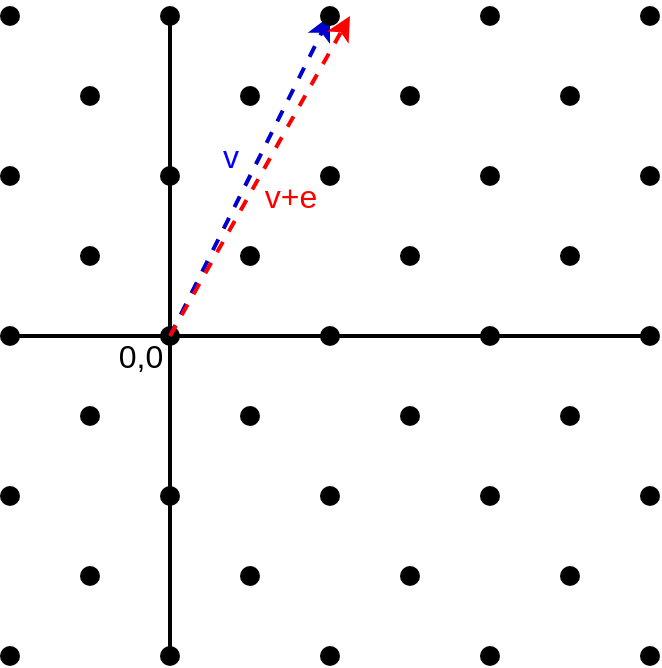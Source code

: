 <mxfile version="20.3.0" type="device"><diagram id="_iHOkT2fiAcmrgHSCfdE" name="Page-1"><mxGraphModel dx="813" dy="517" grid="1" gridSize="10" guides="1" tooltips="1" connect="1" arrows="1" fold="1" page="1" pageScale="1" pageWidth="850" pageHeight="1100" math="0" shadow="0"><root><mxCell id="0"/><mxCell id="1" parent="0"/><mxCell id="G9qjgdYH6hECVBbhBWNw-12" value="" style="shape=ellipse;fillColor=#000000;strokeColor=none;html=1;sketch=0;strokeWidth=2;" parent="1" vertex="1"><mxGeometry x="315" y="475" width="10" height="10" as="geometry"/></mxCell><mxCell id="G9qjgdYH6hECVBbhBWNw-13" value="" style="shape=ellipse;fillColor=#000000;strokeColor=none;html=1;sketch=0;strokeWidth=2;" parent="1" vertex="1"><mxGeometry x="275" y="435" width="10" height="10" as="geometry"/></mxCell><mxCell id="G9qjgdYH6hECVBbhBWNw-14" value="" style="shape=ellipse;fillColor=#000000;strokeColor=none;html=1;sketch=0;strokeWidth=2;" parent="1" vertex="1"><mxGeometry x="355" y="515" width="10" height="10" as="geometry"/></mxCell><mxCell id="G9qjgdYH6hECVBbhBWNw-15" value="" style="shape=ellipse;fillColor=#000000;strokeColor=none;html=1;sketch=0;strokeWidth=2;" parent="1" vertex="1"><mxGeometry x="355" y="435" width="10" height="10" as="geometry"/></mxCell><mxCell id="G9qjgdYH6hECVBbhBWNw-17" value="" style="shape=ellipse;fillColor=#000000;strokeColor=none;html=1;sketch=0;strokeWidth=2;" parent="1" vertex="1"><mxGeometry x="395" y="475" width="10" height="10" as="geometry"/></mxCell><mxCell id="G9qjgdYH6hECVBbhBWNw-110" value="" style="shape=ellipse;fillColor=#000000;strokeColor=none;html=1;sketch=0;strokeWidth=2;" parent="1" vertex="1"><mxGeometry x="515" y="515" width="10" height="10" as="geometry"/></mxCell><mxCell id="G9qjgdYH6hECVBbhBWNw-111" value="" style="shape=ellipse;fillColor=#000000;strokeColor=none;html=1;sketch=0;strokeWidth=2;" parent="1" vertex="1"><mxGeometry x="475" y="475" width="10" height="10" as="geometry"/></mxCell><mxCell id="G9qjgdYH6hECVBbhBWNw-112" value="" style="shape=ellipse;fillColor=#000000;strokeColor=none;html=1;sketch=0;strokeWidth=2;" parent="1" vertex="1"><mxGeometry x="555" y="555" width="10" height="10" as="geometry"/></mxCell><mxCell id="G9qjgdYH6hECVBbhBWNw-113" value="" style="shape=ellipse;fillColor=#000000;strokeColor=none;html=1;sketch=0;strokeWidth=2;" parent="1" vertex="1"><mxGeometry x="555" y="475" width="10" height="10" as="geometry"/></mxCell><mxCell id="G9qjgdYH6hECVBbhBWNw-114" value="" style="shape=ellipse;fillColor=#000000;strokeColor=none;html=1;sketch=0;strokeWidth=2;" parent="1" vertex="1"><mxGeometry x="515" y="435" width="10" height="10" as="geometry"/></mxCell><mxCell id="G9qjgdYH6hECVBbhBWNw-115" value="" style="shape=ellipse;fillColor=#000000;strokeColor=none;html=1;sketch=0;strokeWidth=2;" parent="1" vertex="1"><mxGeometry x="595" y="515" width="10" height="10" as="geometry"/></mxCell><mxCell id="G9qjgdYH6hECVBbhBWNw-116" value="" style="shape=ellipse;fillColor=#000000;strokeColor=none;html=1;sketch=0;strokeWidth=2;" parent="1" vertex="1"><mxGeometry x="435" y="595" width="10" height="10" as="geometry"/></mxCell><mxCell id="G9qjgdYH6hECVBbhBWNw-117" value="" style="shape=ellipse;fillColor=#000000;strokeColor=none;html=1;sketch=0;strokeWidth=2;" parent="1" vertex="1"><mxGeometry x="395" y="555" width="10" height="10" as="geometry"/></mxCell><mxCell id="G9qjgdYH6hECVBbhBWNw-118" value="" style="shape=ellipse;fillColor=#000000;strokeColor=none;html=1;sketch=0;strokeWidth=2;" parent="1" vertex="1"><mxGeometry x="475" y="635" width="10" height="10" as="geometry"/></mxCell><mxCell id="G9qjgdYH6hECVBbhBWNw-119" value="" style="shape=ellipse;fillColor=#000000;strokeColor=none;html=1;sketch=0;strokeWidth=2;" parent="1" vertex="1"><mxGeometry x="475" y="555" width="10" height="10" as="geometry"/></mxCell><mxCell id="G9qjgdYH6hECVBbhBWNw-120" value="" style="shape=ellipse;fillColor=#000000;strokeColor=none;html=1;sketch=0;strokeWidth=2;" parent="1" vertex="1"><mxGeometry x="435" y="515" width="10" height="10" as="geometry"/></mxCell><mxCell id="G9qjgdYH6hECVBbhBWNw-121" value="" style="shape=ellipse;fillColor=#000000;strokeColor=none;html=1;sketch=0;strokeWidth=2;" parent="1" vertex="1"><mxGeometry x="515" y="595" width="10" height="10" as="geometry"/></mxCell><mxCell id="G9qjgdYH6hECVBbhBWNw-124" value="" style="shape=ellipse;fillColor=#000000;strokeColor=none;html=1;sketch=0;strokeWidth=2;" parent="1" vertex="1"><mxGeometry x="275" y="595" width="10" height="10" as="geometry"/></mxCell><mxCell id="G9qjgdYH6hECVBbhBWNw-125" value="" style="shape=ellipse;fillColor=#000000;strokeColor=none;html=1;sketch=0;strokeWidth=2;" parent="1" vertex="1"><mxGeometry x="275" y="515" width="10" height="10" as="geometry"/></mxCell><mxCell id="G9qjgdYH6hECVBbhBWNw-127" value="" style="shape=ellipse;fillColor=#000000;strokeColor=none;html=1;sketch=0;strokeWidth=2;" parent="1" vertex="1"><mxGeometry x="315" y="555" width="10" height="10" as="geometry"/></mxCell><mxCell id="G9qjgdYH6hECVBbhBWNw-134" value="" style="shape=ellipse;fillColor=#000000;strokeColor=none;html=1;sketch=0;strokeWidth=2;" parent="1" vertex="1"><mxGeometry x="355" y="675" width="10" height="10" as="geometry"/></mxCell><mxCell id="G9qjgdYH6hECVBbhBWNw-135" value="" style="shape=ellipse;fillColor=#000000;strokeColor=none;html=1;sketch=0;strokeWidth=2;" parent="1" vertex="1"><mxGeometry x="315" y="635" width="10" height="10" as="geometry"/></mxCell><mxCell id="G9qjgdYH6hECVBbhBWNw-136" value="" style="shape=ellipse;fillColor=#000000;strokeColor=none;html=1;sketch=0;strokeWidth=2;" parent="1" vertex="1"><mxGeometry x="395" y="715" width="10" height="10" as="geometry"/></mxCell><mxCell id="G9qjgdYH6hECVBbhBWNw-137" value="" style="shape=ellipse;fillColor=#000000;strokeColor=none;html=1;sketch=0;strokeWidth=2;" parent="1" vertex="1"><mxGeometry x="395" y="635" width="10" height="10" as="geometry"/></mxCell><mxCell id="G9qjgdYH6hECVBbhBWNw-138" value="" style="shape=ellipse;fillColor=#000000;strokeColor=none;html=1;sketch=0;strokeWidth=2;" parent="1" vertex="1"><mxGeometry x="355" y="595" width="10" height="10" as="geometry"/></mxCell><mxCell id="G9qjgdYH6hECVBbhBWNw-140" value="" style="shape=ellipse;fillColor=#000000;strokeColor=none;html=1;sketch=0;strokeWidth=2;" parent="1" vertex="1"><mxGeometry x="275" y="755" width="10" height="10" as="geometry"/></mxCell><mxCell id="G9qjgdYH6hECVBbhBWNw-143" value="" style="shape=ellipse;fillColor=#000000;strokeColor=none;html=1;sketch=0;strokeWidth=2;" parent="1" vertex="1"><mxGeometry x="315" y="715" width="10" height="10" as="geometry"/></mxCell><mxCell id="G9qjgdYH6hECVBbhBWNw-144" value="" style="shape=ellipse;fillColor=#000000;strokeColor=none;html=1;sketch=0;strokeWidth=2;" parent="1" vertex="1"><mxGeometry x="275" y="675" width="10" height="10" as="geometry"/></mxCell><mxCell id="G9qjgdYH6hECVBbhBWNw-145" value="" style="shape=ellipse;fillColor=#000000;strokeColor=none;html=1;sketch=0;strokeWidth=2;" parent="1" vertex="1"><mxGeometry x="355" y="755" width="10" height="10" as="geometry"/></mxCell><mxCell id="G9qjgdYH6hECVBbhBWNw-147" value="" style="shape=ellipse;fillColor=#000000;strokeColor=none;html=1;sketch=0;strokeWidth=2;" parent="1" vertex="1"><mxGeometry x="595" y="595" width="10" height="10" as="geometry"/></mxCell><mxCell id="G9qjgdYH6hECVBbhBWNw-152" value="" style="shape=ellipse;fillColor=#000000;strokeColor=none;html=1;sketch=0;strokeWidth=2;" parent="1" vertex="1"><mxGeometry x="555" y="715" width="10" height="10" as="geometry"/></mxCell><mxCell id="G9qjgdYH6hECVBbhBWNw-153" value="" style="shape=ellipse;fillColor=#000000;strokeColor=none;html=1;sketch=0;strokeWidth=2;" parent="1" vertex="1"><mxGeometry x="515" y="675" width="10" height="10" as="geometry"/></mxCell><mxCell id="G9qjgdYH6hECVBbhBWNw-154" value="" style="shape=ellipse;fillColor=#000000;strokeColor=none;html=1;sketch=0;strokeWidth=2;" parent="1" vertex="1"><mxGeometry x="595" y="755" width="10" height="10" as="geometry"/></mxCell><mxCell id="G9qjgdYH6hECVBbhBWNw-155" value="" style="shape=ellipse;fillColor=#000000;strokeColor=none;html=1;sketch=0;strokeWidth=2;" parent="1" vertex="1"><mxGeometry x="595" y="675" width="10" height="10" as="geometry"/></mxCell><mxCell id="G9qjgdYH6hECVBbhBWNw-156" value="" style="shape=ellipse;fillColor=#000000;strokeColor=none;html=1;sketch=0;strokeWidth=2;" parent="1" vertex="1"><mxGeometry x="555" y="635" width="10" height="10" as="geometry"/></mxCell><mxCell id="G9qjgdYH6hECVBbhBWNw-159" value="" style="shape=ellipse;fillColor=#000000;strokeColor=none;html=1;sketch=0;strokeWidth=2;" parent="1" vertex="1"><mxGeometry x="435" y="755" width="10" height="10" as="geometry"/></mxCell><mxCell id="G9qjgdYH6hECVBbhBWNw-161" value="" style="shape=ellipse;fillColor=#000000;strokeColor=none;html=1;sketch=0;strokeWidth=2;" parent="1" vertex="1"><mxGeometry x="515" y="755" width="10" height="10" as="geometry"/></mxCell><mxCell id="G9qjgdYH6hECVBbhBWNw-162" value="" style="shape=ellipse;fillColor=#000000;strokeColor=none;html=1;sketch=0;strokeWidth=2;" parent="1" vertex="1"><mxGeometry x="475" y="715" width="10" height="10" as="geometry"/></mxCell><mxCell id="G9qjgdYH6hECVBbhBWNw-171" value="" style="endArrow=none;html=1;rounded=0;strokeWidth=2;" parent="1" edge="1"><mxGeometry width="50" height="50" relative="1" as="geometry"><mxPoint x="360" y="760" as="sourcePoint"/><mxPoint x="360" y="440" as="targetPoint"/></mxGeometry></mxCell><mxCell id="G9qjgdYH6hECVBbhBWNw-172" value="" style="endArrow=none;html=1;rounded=0;strokeWidth=2;" parent="1" edge="1"><mxGeometry width="50" height="50" relative="1" as="geometry"><mxPoint x="280" y="600" as="sourcePoint"/><mxPoint x="600" y="600" as="targetPoint"/></mxGeometry></mxCell><mxCell id="G9qjgdYH6hECVBbhBWNw-173" value="" style="endArrow=classic;html=1;rounded=0;strokeWidth=2;dashed=1;strokeColor=#0000CC;" parent="1" edge="1"><mxGeometry width="50" height="50" relative="1" as="geometry"><mxPoint x="360" y="600" as="sourcePoint"/><mxPoint x="440" y="440" as="targetPoint"/></mxGeometry></mxCell><mxCell id="G9qjgdYH6hECVBbhBWNw-174" value="" style="shape=ellipse;fillColor=#000000;strokeColor=none;html=1;sketch=0;strokeWidth=2;" parent="1" vertex="1"><mxGeometry x="435" y="435" width="10" height="10" as="geometry"/></mxCell><mxCell id="G9qjgdYH6hECVBbhBWNw-175" value="" style="endArrow=classic;html=1;rounded=0;strokeWidth=2;dashed=1;strokeColor=#FF0000;" parent="1" edge="1"><mxGeometry width="50" height="50" relative="1" as="geometry"><mxPoint x="360" y="600" as="sourcePoint"/><mxPoint x="450" y="440" as="targetPoint"/></mxGeometry></mxCell><mxCell id="G9qjgdYH6hECVBbhBWNw-176" value="" style="shape=ellipse;fillColor=#000000;strokeColor=none;html=1;sketch=0;strokeWidth=2;" parent="1" vertex="1"><mxGeometry x="435" y="675" width="10" height="10" as="geometry"/></mxCell><mxCell id="G9qjgdYH6hECVBbhBWNw-177" value="&lt;font style=&quot;font-size: 16px;&quot;&gt;0,0&lt;/font&gt;" style="text;html=1;align=center;verticalAlign=middle;resizable=0;points=[];autosize=1;strokeColor=none;fillColor=none;" parent="1" vertex="1"><mxGeometry x="320" y="595" width="50" height="30" as="geometry"/></mxCell><mxCell id="G9qjgdYH6hECVBbhBWNw-185" value="" style="shape=ellipse;fillColor=#000000;strokeColor=none;html=1;sketch=0;strokeWidth=2;" parent="1" vertex="1"><mxGeometry x="595" y="435" width="10" height="10" as="geometry"/></mxCell><mxCell id="G9qjgdYH6hECVBbhBWNw-186" value="&lt;span style=&quot;font-size: 16px;&quot;&gt;v&lt;/span&gt;" style="text;html=1;align=center;verticalAlign=middle;resizable=0;points=[];autosize=1;strokeColor=none;fillColor=none;fontColor=#0000FF;" parent="1" vertex="1"><mxGeometry x="375" y="495" width="30" height="30" as="geometry"/></mxCell><mxCell id="wAUuG3tOBEr1sVKiER6j-2" value="&lt;span style=&quot;font-size: 16px;&quot;&gt;v+e&lt;/span&gt;" style="text;html=1;align=center;verticalAlign=middle;resizable=0;points=[];autosize=1;strokeColor=none;fillColor=none;fontColor=#FF0000;" vertex="1" parent="1"><mxGeometry x="395" y="515" width="50" height="30" as="geometry"/></mxCell></root></mxGraphModel></diagram></mxfile>